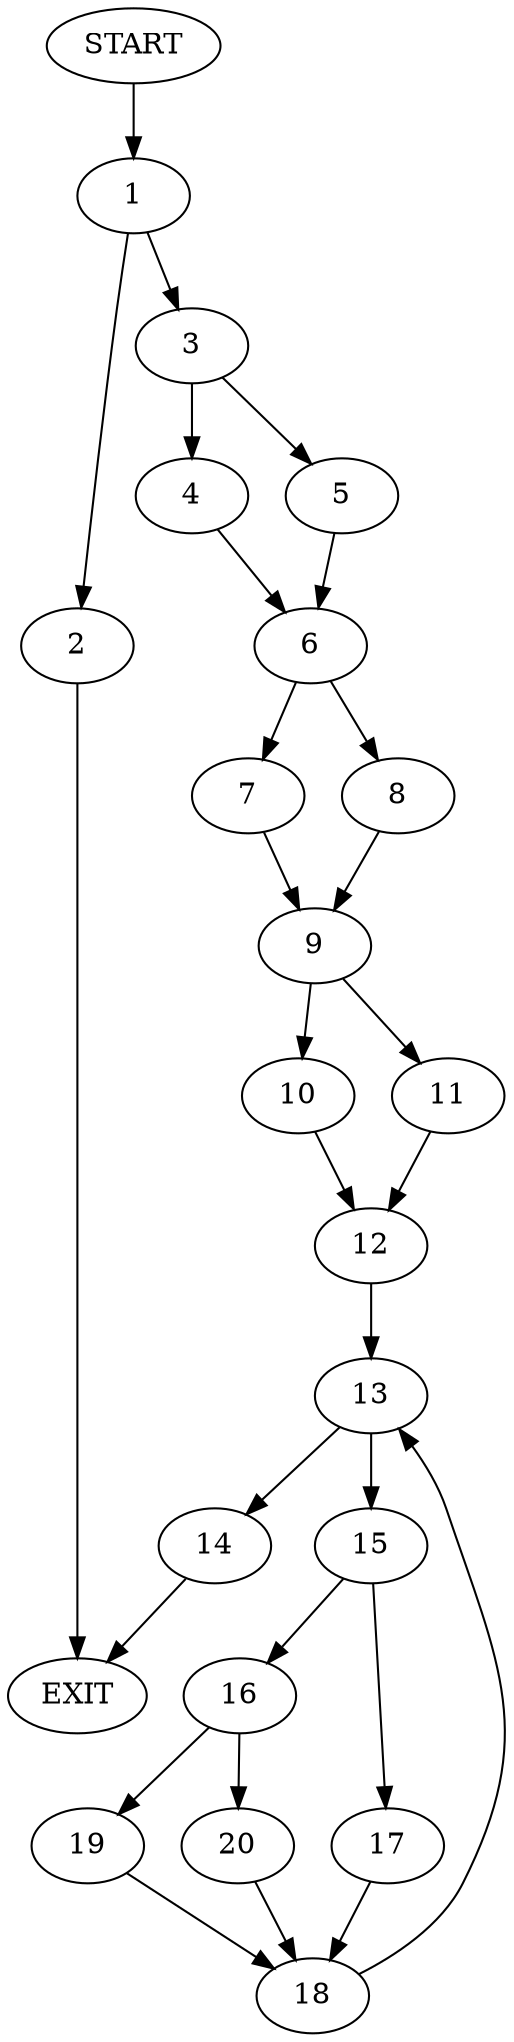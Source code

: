 digraph {
0 [label="START"]
21 [label="EXIT"]
0 -> 1
1 -> 2
1 -> 3
3 -> 4
3 -> 5
2 -> 21
5 -> 6
4 -> 6
6 -> 7
6 -> 8
7 -> 9
8 -> 9
9 -> 10
9 -> 11
11 -> 12
10 -> 12
12 -> 13
13 -> 14
13 -> 15
15 -> 16
15 -> 17
14 -> 21
17 -> 18
16 -> 19
16 -> 20
18 -> 13
20 -> 18
19 -> 18
}
